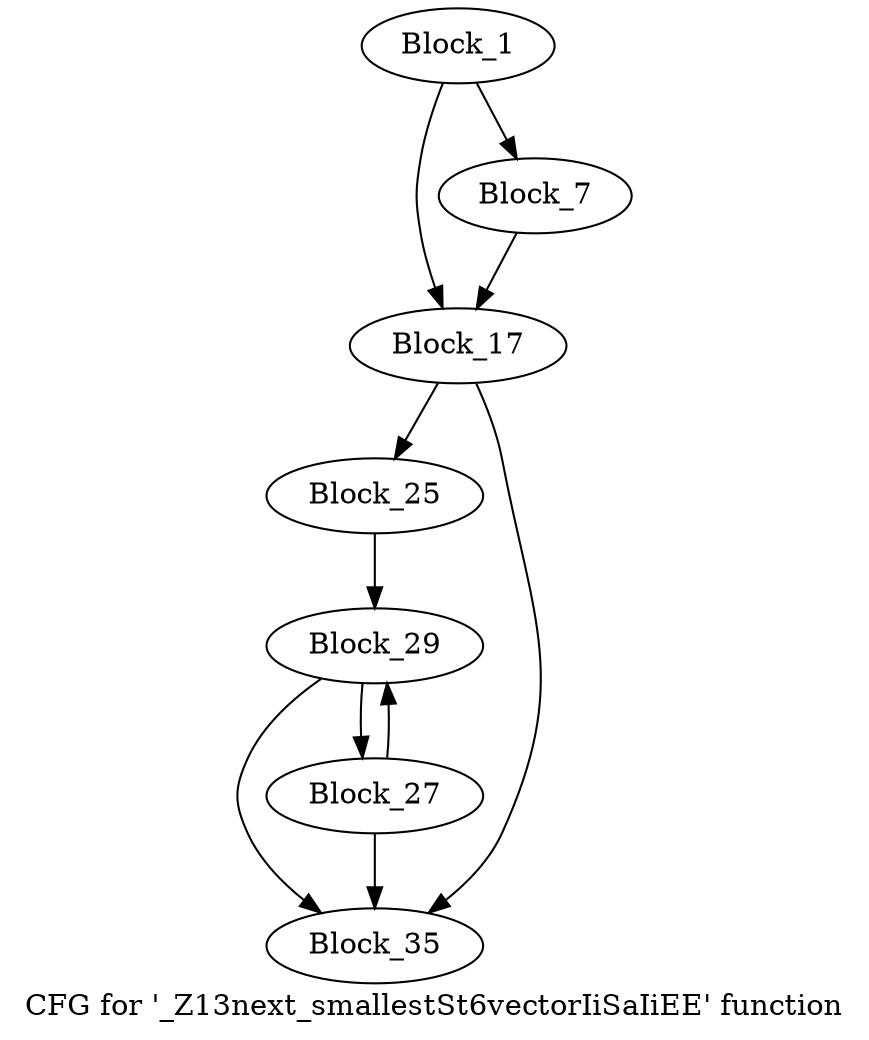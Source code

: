 digraph "CFG for '_Z13next_smallestSt6vectorIiSaIiEE' function" {
	label="CFG for '_Z13next_smallestSt6vectorIiSaIiEE' function";

	block_1 [label="Block_1"];
	block_1:s0 -> block_17;
	block_1:s1 -> block_7;
	block_7 [label="Block_7"];
	block_7 -> block_17;
	block_17 [label="Block_17"];
	block_17:s0 -> block_25;
	block_17:s1 -> block_35;
	block_25 [label="Block_25"];
	block_25 -> block_29;
	block_27 [label="Block_27"];
	block_27:s0 -> block_35;
	block_27:s1 -> block_29;
	block_29 [label="Block_29"];
	block_29:s0 -> block_27;
	block_29:s1 -> block_35;
	block_35 [label="Block_35"];
}

